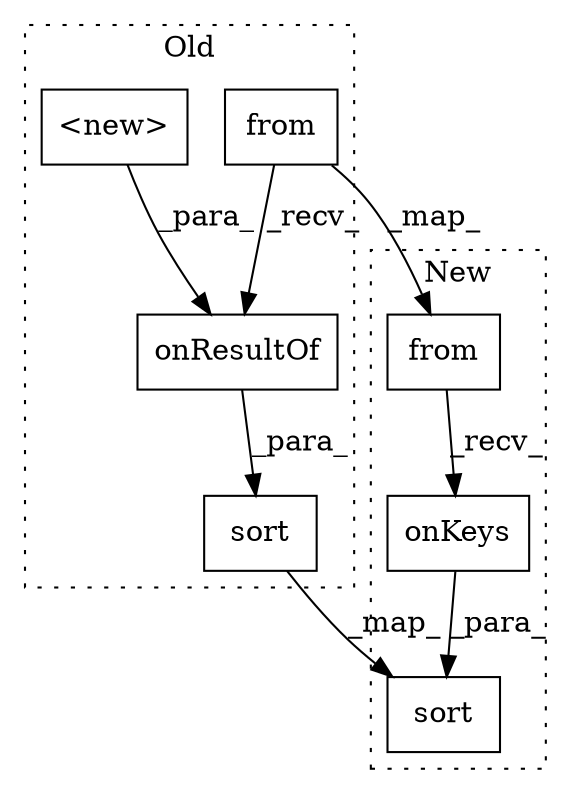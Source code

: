 digraph G {
subgraph cluster0 {
1 [label="sort" a="32" s="9323,9602" l="18,1" shape="box"];
4 [label="from" a="32" s="9371,9389" l="5,1" shape="box"];
5 [label="onResultOf" a="32" s="9391,9601" l="11,1" shape="box"];
7 [label="<new>" a="14" s="9402" l="43" shape="box"];
label = "Old";
style="dotted";
}
subgraph cluster1 {
2 [label="sort" a="32" s="9283,9362" l="18,1" shape="box"];
3 [label="from" a="32" s="9331,9349" l="5,1" shape="box"];
6 [label="onKeys" a="32" s="9354" l="8" shape="box"];
label = "New";
style="dotted";
}
1 -> 2 [label="_map_"];
3 -> 6 [label="_recv_"];
4 -> 3 [label="_map_"];
4 -> 5 [label="_recv_"];
5 -> 1 [label="_para_"];
6 -> 2 [label="_para_"];
7 -> 5 [label="_para_"];
}